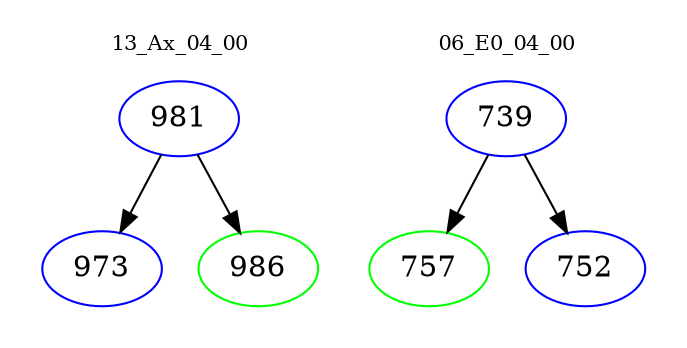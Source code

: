 digraph{
subgraph cluster_0 {
color = white
label = "13_Ax_04_00";
fontsize=10;
T0_981 [label="981", color="blue"]
T0_981 -> T0_973 [color="black"]
T0_973 [label="973", color="blue"]
T0_981 -> T0_986 [color="black"]
T0_986 [label="986", color="green"]
}
subgraph cluster_1 {
color = white
label = "06_E0_04_00";
fontsize=10;
T1_739 [label="739", color="blue"]
T1_739 -> T1_757 [color="black"]
T1_757 [label="757", color="green"]
T1_739 -> T1_752 [color="black"]
T1_752 [label="752", color="blue"]
}
}
